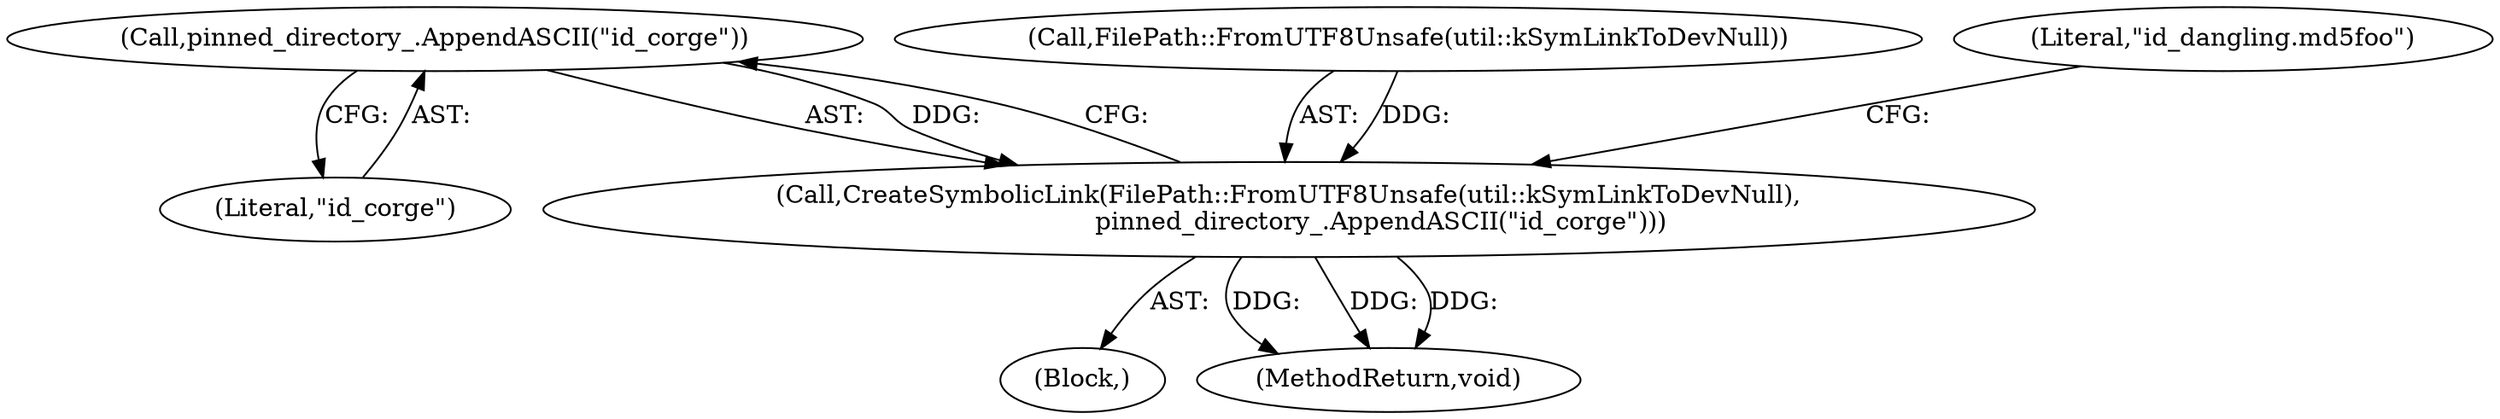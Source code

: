 digraph "1_Chrome_baef1ffd73db183ca50c854e1779ed7f6e5100a8_10@del" {
"1000138" [label="(Call,pinned_directory_.AppendASCII(\"id_corge\"))"];
"1000135" [label="(Call,CreateSymbolicLink(FilePath::FromUTF8Unsafe(util::kSymLinkToDevNull),\n                       pinned_directory_.AppendASCII(\"id_corge\")))"];
"1000136" [label="(Call,FilePath::FromUTF8Unsafe(util::kSymLinkToDevNull))"];
"1000101" [label="(Block,)"];
"1000135" [label="(Call,CreateSymbolicLink(FilePath::FromUTF8Unsafe(util::kSymLinkToDevNull),\n                       pinned_directory_.AppendASCII(\"id_corge\")))"];
"1000138" [label="(Call,pinned_directory_.AppendASCII(\"id_corge\"))"];
"1000139" [label="(Literal,\"id_corge\")"];
"1000163" [label="(MethodReturn,void)"];
"1000142" [label="(Literal,\"id_dangling.md5foo\")"];
"1000138" -> "1000135"  [label="AST: "];
"1000138" -> "1000139"  [label="CFG: "];
"1000139" -> "1000138"  [label="AST: "];
"1000135" -> "1000138"  [label="CFG: "];
"1000138" -> "1000135"  [label="DDG: "];
"1000135" -> "1000101"  [label="AST: "];
"1000136" -> "1000135"  [label="AST: "];
"1000142" -> "1000135"  [label="CFG: "];
"1000135" -> "1000163"  [label="DDG: "];
"1000135" -> "1000163"  [label="DDG: "];
"1000135" -> "1000163"  [label="DDG: "];
"1000136" -> "1000135"  [label="DDG: "];
}
